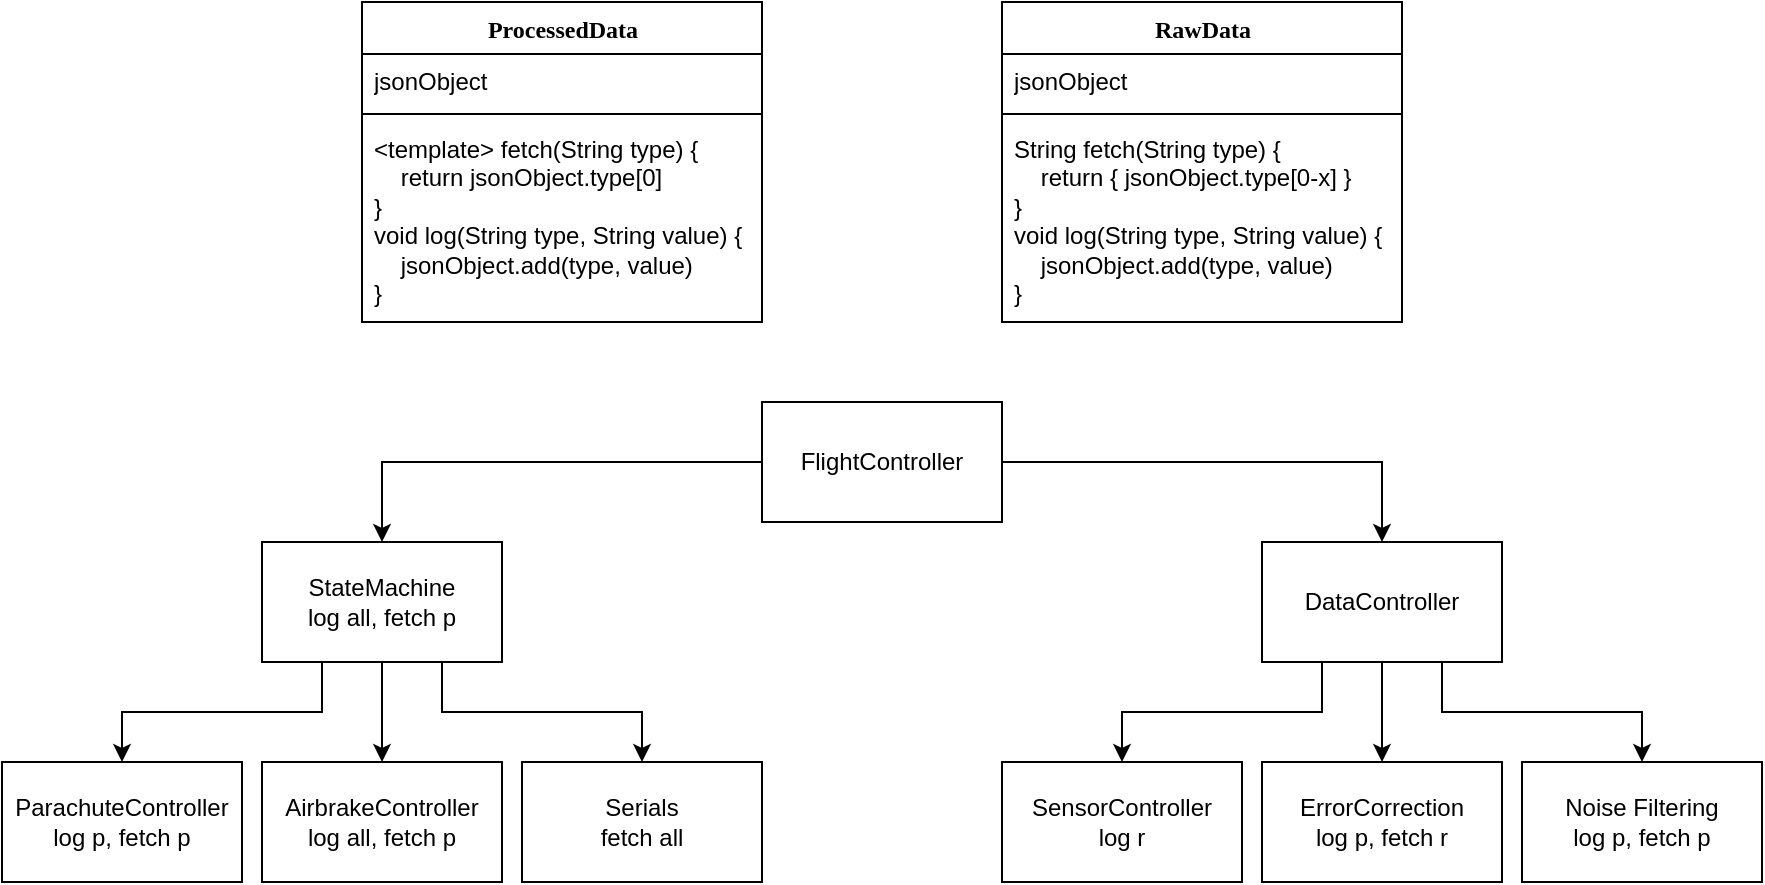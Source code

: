 <mxfile version="12.9.10" type="device"><diagram name="Page-1" id="9f46799a-70d6-7492-0946-bef42562c5a5"><mxGraphModel dx="1205" dy="662" grid="1" gridSize="10" guides="1" tooltips="1" connect="1" arrows="1" fold="1" page="1" pageScale="1" pageWidth="1100" pageHeight="850" background="#ffffff" math="0" shadow="0"><root><mxCell id="0"/><mxCell id="1" parent="0"/><mxCell id="mkbp7LXg7HVwmLnTF2OY-29" style="edgeStyle=orthogonalEdgeStyle;rounded=0;orthogonalLoop=1;jettySize=auto;html=1;exitX=0.5;exitY=1;exitDx=0;exitDy=0;entryX=0.5;entryY=0;entryDx=0;entryDy=0;" edge="1" parent="1" source="mkbp7LXg7HVwmLnTF2OY-17" target="mkbp7LXg7HVwmLnTF2OY-19"><mxGeometry relative="1" as="geometry"/></mxCell><mxCell id="mkbp7LXg7HVwmLnTF2OY-30" style="edgeStyle=orthogonalEdgeStyle;rounded=0;orthogonalLoop=1;jettySize=auto;html=1;exitX=0.25;exitY=1;exitDx=0;exitDy=0;entryX=0.5;entryY=0;entryDx=0;entryDy=0;" edge="1" parent="1" source="mkbp7LXg7HVwmLnTF2OY-17" target="mkbp7LXg7HVwmLnTF2OY-18"><mxGeometry relative="1" as="geometry"/></mxCell><mxCell id="mkbp7LXg7HVwmLnTF2OY-31" style="edgeStyle=orthogonalEdgeStyle;rounded=0;orthogonalLoop=1;jettySize=auto;html=1;exitX=0.75;exitY=1;exitDx=0;exitDy=0;entryX=0.5;entryY=0;entryDx=0;entryDy=0;" edge="1" parent="1" source="mkbp7LXg7HVwmLnTF2OY-17" target="mkbp7LXg7HVwmLnTF2OY-20"><mxGeometry relative="1" as="geometry"/></mxCell><mxCell id="mkbp7LXg7HVwmLnTF2OY-17" value="StateMachine&lt;br&gt;log all, fetch p" style="rounded=0;whiteSpace=wrap;html=1;" vertex="1" parent="1"><mxGeometry x="230" y="450" width="120" height="60" as="geometry"/></mxCell><mxCell id="mkbp7LXg7HVwmLnTF2OY-18" value="ParachuteController&lt;br&gt;log p, fetch p" style="rounded=0;whiteSpace=wrap;html=1;" vertex="1" parent="1"><mxGeometry x="100" y="560" width="120" height="60" as="geometry"/></mxCell><mxCell id="mkbp7LXg7HVwmLnTF2OY-19" value="AirbrakeController&lt;br&gt;log all, fetch p" style="rounded=0;whiteSpace=wrap;html=1;" vertex="1" parent="1"><mxGeometry x="230" y="560" width="120" height="60" as="geometry"/></mxCell><mxCell id="mkbp7LXg7HVwmLnTF2OY-20" value="Serials&lt;br&gt;fetch all" style="rounded=0;whiteSpace=wrap;html=1;" vertex="1" parent="1"><mxGeometry x="360" y="560" width="120" height="60" as="geometry"/></mxCell><mxCell id="mkbp7LXg7HVwmLnTF2OY-33" style="edgeStyle=orthogonalEdgeStyle;rounded=0;orthogonalLoop=1;jettySize=auto;html=1;exitX=0.25;exitY=1;exitDx=0;exitDy=0;" edge="1" parent="1" source="mkbp7LXg7HVwmLnTF2OY-22" target="mkbp7LXg7HVwmLnTF2OY-25"><mxGeometry relative="1" as="geometry"/></mxCell><mxCell id="mkbp7LXg7HVwmLnTF2OY-34" style="edgeStyle=orthogonalEdgeStyle;rounded=0;orthogonalLoop=1;jettySize=auto;html=1;exitX=0.5;exitY=1;exitDx=0;exitDy=0;entryX=0.5;entryY=0;entryDx=0;entryDy=0;" edge="1" parent="1" source="mkbp7LXg7HVwmLnTF2OY-22" target="mkbp7LXg7HVwmLnTF2OY-23"><mxGeometry relative="1" as="geometry"/></mxCell><mxCell id="mkbp7LXg7HVwmLnTF2OY-35" style="edgeStyle=orthogonalEdgeStyle;rounded=0;orthogonalLoop=1;jettySize=auto;html=1;exitX=0.75;exitY=1;exitDx=0;exitDy=0;entryX=0.5;entryY=0;entryDx=0;entryDy=0;" edge="1" parent="1" source="mkbp7LXg7HVwmLnTF2OY-22" target="mkbp7LXg7HVwmLnTF2OY-24"><mxGeometry relative="1" as="geometry"/></mxCell><mxCell id="mkbp7LXg7HVwmLnTF2OY-22" value="DataController" style="rounded=0;whiteSpace=wrap;html=1;" vertex="1" parent="1"><mxGeometry x="730" y="450" width="120" height="60" as="geometry"/></mxCell><mxCell id="mkbp7LXg7HVwmLnTF2OY-23" value="ErrorCorrection&lt;br&gt;log p, fetch r" style="rounded=0;whiteSpace=wrap;html=1;" vertex="1" parent="1"><mxGeometry x="730" y="560" width="120" height="60" as="geometry"/></mxCell><mxCell id="mkbp7LXg7HVwmLnTF2OY-24" value="Noise Filtering&lt;br&gt;log p, fetch p" style="rounded=0;whiteSpace=wrap;html=1;" vertex="1" parent="1"><mxGeometry x="860" y="560" width="120" height="60" as="geometry"/></mxCell><mxCell id="mkbp7LXg7HVwmLnTF2OY-25" value="SensorController&lt;br&gt;log r" style="rounded=0;whiteSpace=wrap;html=1;" vertex="1" parent="1"><mxGeometry x="600" y="560" width="120" height="60" as="geometry"/></mxCell><mxCell id="mkbp7LXg7HVwmLnTF2OY-27" style="edgeStyle=orthogonalEdgeStyle;rounded=0;orthogonalLoop=1;jettySize=auto;html=1;exitX=0;exitY=0.5;exitDx=0;exitDy=0;entryX=0.5;entryY=0;entryDx=0;entryDy=0;" edge="1" parent="1" source="mkbp7LXg7HVwmLnTF2OY-26" target="mkbp7LXg7HVwmLnTF2OY-17"><mxGeometry relative="1" as="geometry"/></mxCell><mxCell id="mkbp7LXg7HVwmLnTF2OY-28" style="edgeStyle=orthogonalEdgeStyle;rounded=0;orthogonalLoop=1;jettySize=auto;html=1;exitX=1;exitY=0.5;exitDx=0;exitDy=0;entryX=0.5;entryY=0;entryDx=0;entryDy=0;" edge="1" parent="1" source="mkbp7LXg7HVwmLnTF2OY-26" target="mkbp7LXg7HVwmLnTF2OY-22"><mxGeometry relative="1" as="geometry"/></mxCell><mxCell id="mkbp7LXg7HVwmLnTF2OY-26" value="FlightController" style="rounded=0;whiteSpace=wrap;html=1;" vertex="1" parent="1"><mxGeometry x="480" y="380" width="120" height="60" as="geometry"/></mxCell><mxCell id="mkbp7LXg7HVwmLnTF2OY-13" value="RawData" style="swimlane;html=1;fontStyle=1;align=center;verticalAlign=top;childLayout=stackLayout;horizontal=1;startSize=26;horizontalStack=0;resizeParent=1;resizeLast=0;collapsible=1;marginBottom=0;swimlaneFillColor=#ffffff;rounded=0;shadow=0;comic=0;labelBackgroundColor=none;strokeWidth=1;fillColor=none;fontFamily=Verdana;fontSize=12" vertex="1" parent="1"><mxGeometry x="600" y="180" width="200" height="160" as="geometry"/></mxCell><mxCell id="mkbp7LXg7HVwmLnTF2OY-14" value="jsonObject" style="text;html=1;strokeColor=none;fillColor=none;align=left;verticalAlign=top;spacingLeft=4;spacingRight=4;whiteSpace=wrap;overflow=hidden;rotatable=0;points=[[0,0.5],[1,0.5]];portConstraint=eastwest;" vertex="1" parent="mkbp7LXg7HVwmLnTF2OY-13"><mxGeometry y="26" width="200" height="26" as="geometry"/></mxCell><mxCell id="mkbp7LXg7HVwmLnTF2OY-15" value="" style="line;html=1;strokeWidth=1;fillColor=none;align=left;verticalAlign=middle;spacingTop=-1;spacingLeft=3;spacingRight=3;rotatable=0;labelPosition=right;points=[];portConstraint=eastwest;" vertex="1" parent="mkbp7LXg7HVwmLnTF2OY-13"><mxGeometry y="52" width="200" height="8" as="geometry"/></mxCell><mxCell id="mkbp7LXg7HVwmLnTF2OY-16" value="String fetch(String type) {&lt;br&gt;&amp;nbsp; &amp;nbsp; return { jsonObject.type[0-x] }&lt;br&gt;}&lt;br&gt;void log(String type, String value) {&lt;br&gt;&amp;nbsp; &amp;nbsp; jsonObject.add(type, value)&lt;br&gt;}" style="text;html=1;strokeColor=none;fillColor=none;align=left;verticalAlign=top;spacingLeft=4;spacingRight=4;whiteSpace=wrap;overflow=hidden;rotatable=0;points=[[0,0.5],[1,0.5]];portConstraint=eastwest;" vertex="1" parent="mkbp7LXg7HVwmLnTF2OY-13"><mxGeometry y="60" width="200" height="100" as="geometry"/></mxCell><mxCell id="mkbp7LXg7HVwmLnTF2OY-1" value="ProcessedData" style="swimlane;html=1;fontStyle=1;align=center;verticalAlign=top;childLayout=stackLayout;horizontal=1;startSize=26;horizontalStack=0;resizeParent=1;resizeLast=0;collapsible=1;marginBottom=0;swimlaneFillColor=#ffffff;rounded=0;shadow=0;comic=0;labelBackgroundColor=none;strokeWidth=1;fillColor=none;fontFamily=Verdana;fontSize=12" vertex="1" parent="1"><mxGeometry x="280" y="180" width="200" height="160" as="geometry"/></mxCell><mxCell id="mkbp7LXg7HVwmLnTF2OY-8" value="jsonObject" style="text;html=1;strokeColor=none;fillColor=none;align=left;verticalAlign=top;spacingLeft=4;spacingRight=4;whiteSpace=wrap;overflow=hidden;rotatable=0;points=[[0,0.5],[1,0.5]];portConstraint=eastwest;" vertex="1" parent="mkbp7LXg7HVwmLnTF2OY-1"><mxGeometry y="26" width="200" height="26" as="geometry"/></mxCell><mxCell id="mkbp7LXg7HVwmLnTF2OY-9" value="" style="line;html=1;strokeWidth=1;fillColor=none;align=left;verticalAlign=middle;spacingTop=-1;spacingLeft=3;spacingRight=3;rotatable=0;labelPosition=right;points=[];portConstraint=eastwest;" vertex="1" parent="mkbp7LXg7HVwmLnTF2OY-1"><mxGeometry y="52" width="200" height="8" as="geometry"/></mxCell><mxCell id="mkbp7LXg7HVwmLnTF2OY-12" value="&amp;lt;template&amp;gt; fetch(String type) {&lt;br&gt;&amp;nbsp; &amp;nbsp; return jsonObject.type[0]&lt;br&gt;}&lt;br&gt;void log(String type, String value) {&lt;br&gt;&amp;nbsp; &amp;nbsp; jsonObject.add(type, value)&lt;br&gt;}" style="text;html=1;strokeColor=none;fillColor=none;align=left;verticalAlign=top;spacingLeft=4;spacingRight=4;whiteSpace=wrap;overflow=hidden;rotatable=0;points=[[0,0.5],[1,0.5]];portConstraint=eastwest;" vertex="1" parent="mkbp7LXg7HVwmLnTF2OY-1"><mxGeometry y="60" width="200" height="100" as="geometry"/></mxCell></root></mxGraphModel></diagram></mxfile>